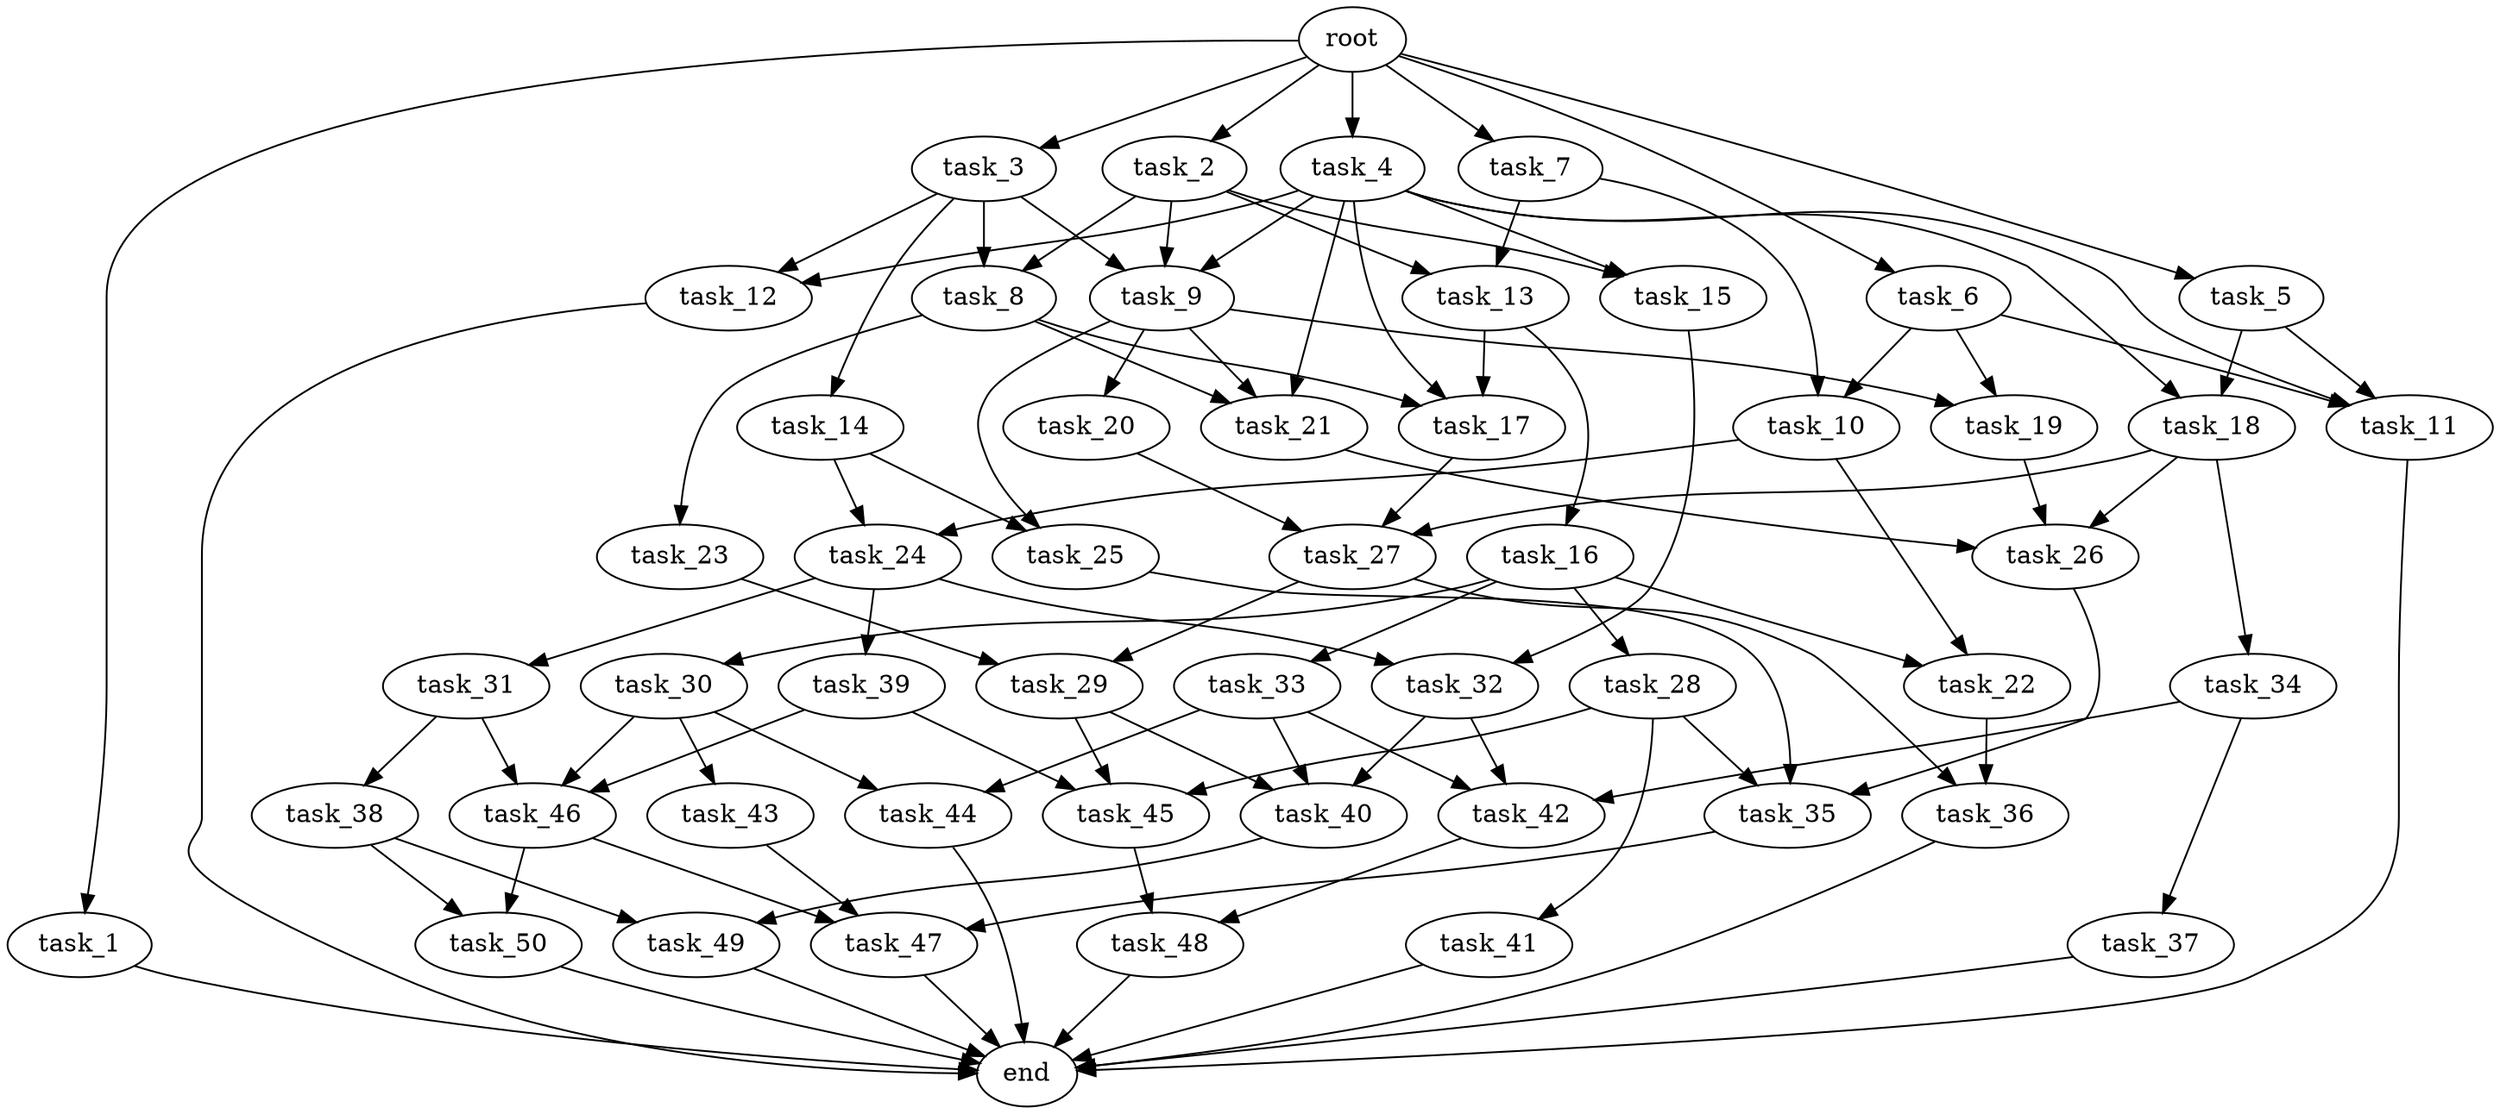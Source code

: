 digraph G {
  root [size="0.000000e+00"];
  task_1 [size="1.454426e+10"];
  task_2 [size="4.414278e+10"];
  task_3 [size="5.912033e+10"];
  task_4 [size="9.726149e+09"];
  task_5 [size="1.166483e+10"];
  task_6 [size="6.915053e+10"];
  task_7 [size="5.684807e+09"];
  task_8 [size="7.011644e+10"];
  task_9 [size="3.720076e+10"];
  task_10 [size="6.930122e+10"];
  task_11 [size="7.091323e+09"];
  task_12 [size="5.342787e+10"];
  task_13 [size="4.104174e+10"];
  task_14 [size="4.243485e+10"];
  task_15 [size="5.117274e+10"];
  task_16 [size="5.539476e+10"];
  task_17 [size="9.954661e+10"];
  task_18 [size="3.215749e+10"];
  task_19 [size="2.224503e+10"];
  task_20 [size="1.660282e+10"];
  task_21 [size="2.428386e+10"];
  task_22 [size="8.267701e+10"];
  task_23 [size="4.121087e+10"];
  task_24 [size="5.001301e+10"];
  task_25 [size="2.097237e+10"];
  task_26 [size="8.187524e+10"];
  task_27 [size="4.540144e+10"];
  task_28 [size="6.944772e+10"];
  task_29 [size="6.508693e+10"];
  task_30 [size="6.932107e+10"];
  task_31 [size="8.514363e+10"];
  task_32 [size="8.413293e+08"];
  task_33 [size="7.593836e+10"];
  task_34 [size="8.847613e+10"];
  task_35 [size="1.478819e+10"];
  task_36 [size="8.584402e+10"];
  task_37 [size="2.647708e+10"];
  task_38 [size="3.462308e+10"];
  task_39 [size="9.678089e+10"];
  task_40 [size="4.953905e+10"];
  task_41 [size="9.324342e+10"];
  task_42 [size="8.751035e+08"];
  task_43 [size="8.515770e+10"];
  task_44 [size="2.965771e+10"];
  task_45 [size="8.262517e+10"];
  task_46 [size="8.226537e+10"];
  task_47 [size="5.170899e+10"];
  task_48 [size="8.843823e+10"];
  task_49 [size="4.843213e+10"];
  task_50 [size="7.917057e+10"];
  end [size="0.000000e+00"];

  root -> task_1 [size="1.000000e-12"];
  root -> task_2 [size="1.000000e-12"];
  root -> task_3 [size="1.000000e-12"];
  root -> task_4 [size="1.000000e-12"];
  root -> task_5 [size="1.000000e-12"];
  root -> task_6 [size="1.000000e-12"];
  root -> task_7 [size="1.000000e-12"];
  task_1 -> end [size="1.000000e-12"];
  task_2 -> task_8 [size="3.505822e+08"];
  task_2 -> task_9 [size="1.240025e+08"];
  task_2 -> task_13 [size="2.052087e+08"];
  task_2 -> task_15 [size="2.558637e+08"];
  task_3 -> task_8 [size="3.505822e+08"];
  task_3 -> task_9 [size="1.240025e+08"];
  task_3 -> task_12 [size="2.671394e+08"];
  task_3 -> task_14 [size="4.243485e+08"];
  task_4 -> task_9 [size="1.240025e+08"];
  task_4 -> task_11 [size="2.363774e+07"];
  task_4 -> task_12 [size="2.671394e+08"];
  task_4 -> task_15 [size="2.558637e+08"];
  task_4 -> task_17 [size="3.318220e+08"];
  task_4 -> task_18 [size="1.607874e+08"];
  task_4 -> task_21 [size="8.094620e+07"];
  task_5 -> task_11 [size="2.363774e+07"];
  task_5 -> task_18 [size="1.607874e+08"];
  task_6 -> task_10 [size="3.465061e+08"];
  task_6 -> task_11 [size="2.363774e+07"];
  task_6 -> task_19 [size="1.112251e+08"];
  task_7 -> task_10 [size="3.465061e+08"];
  task_7 -> task_13 [size="2.052087e+08"];
  task_8 -> task_17 [size="3.318220e+08"];
  task_8 -> task_21 [size="8.094620e+07"];
  task_8 -> task_23 [size="4.121087e+08"];
  task_9 -> task_19 [size="1.112251e+08"];
  task_9 -> task_20 [size="1.660282e+08"];
  task_9 -> task_21 [size="8.094620e+07"];
  task_9 -> task_25 [size="1.048619e+08"];
  task_10 -> task_22 [size="4.133851e+08"];
  task_10 -> task_24 [size="2.500650e+08"];
  task_11 -> end [size="1.000000e-12"];
  task_12 -> end [size="1.000000e-12"];
  task_13 -> task_16 [size="5.539476e+08"];
  task_13 -> task_17 [size="3.318220e+08"];
  task_14 -> task_24 [size="2.500650e+08"];
  task_14 -> task_25 [size="1.048619e+08"];
  task_15 -> task_32 [size="4.206646e+06"];
  task_16 -> task_22 [size="4.133851e+08"];
  task_16 -> task_28 [size="6.944772e+08"];
  task_16 -> task_30 [size="6.932107e+08"];
  task_16 -> task_33 [size="7.593836e+08"];
  task_17 -> task_27 [size="1.513381e+08"];
  task_18 -> task_26 [size="2.729175e+08"];
  task_18 -> task_27 [size="1.513381e+08"];
  task_18 -> task_34 [size="8.847613e+08"];
  task_19 -> task_26 [size="2.729175e+08"];
  task_20 -> task_27 [size="1.513381e+08"];
  task_21 -> task_26 [size="2.729175e+08"];
  task_22 -> task_36 [size="4.292201e+08"];
  task_23 -> task_29 [size="3.254347e+08"];
  task_24 -> task_31 [size="8.514363e+08"];
  task_24 -> task_32 [size="4.206646e+06"];
  task_24 -> task_39 [size="9.678089e+08"];
  task_25 -> task_35 [size="4.929398e+07"];
  task_26 -> task_35 [size="4.929398e+07"];
  task_27 -> task_29 [size="3.254347e+08"];
  task_27 -> task_36 [size="4.292201e+08"];
  task_28 -> task_35 [size="4.929398e+07"];
  task_28 -> task_41 [size="9.324342e+08"];
  task_28 -> task_45 [size="2.754172e+08"];
  task_29 -> task_40 [size="1.651302e+08"];
  task_29 -> task_45 [size="2.754172e+08"];
  task_30 -> task_43 [size="8.515770e+08"];
  task_30 -> task_44 [size="1.482885e+08"];
  task_30 -> task_46 [size="2.742179e+08"];
  task_31 -> task_38 [size="3.462308e+08"];
  task_31 -> task_46 [size="2.742179e+08"];
  task_32 -> task_40 [size="1.651302e+08"];
  task_32 -> task_42 [size="2.917012e+06"];
  task_33 -> task_40 [size="1.651302e+08"];
  task_33 -> task_42 [size="2.917012e+06"];
  task_33 -> task_44 [size="1.482885e+08"];
  task_34 -> task_37 [size="2.647708e+08"];
  task_34 -> task_42 [size="2.917012e+06"];
  task_35 -> task_47 [size="1.723633e+08"];
  task_36 -> end [size="1.000000e-12"];
  task_37 -> end [size="1.000000e-12"];
  task_38 -> task_49 [size="2.421606e+08"];
  task_38 -> task_50 [size="3.958528e+08"];
  task_39 -> task_45 [size="2.754172e+08"];
  task_39 -> task_46 [size="2.742179e+08"];
  task_40 -> task_49 [size="2.421606e+08"];
  task_41 -> end [size="1.000000e-12"];
  task_42 -> task_48 [size="4.421912e+08"];
  task_43 -> task_47 [size="1.723633e+08"];
  task_44 -> end [size="1.000000e-12"];
  task_45 -> task_48 [size="4.421912e+08"];
  task_46 -> task_47 [size="1.723633e+08"];
  task_46 -> task_50 [size="3.958528e+08"];
  task_47 -> end [size="1.000000e-12"];
  task_48 -> end [size="1.000000e-12"];
  task_49 -> end [size="1.000000e-12"];
  task_50 -> end [size="1.000000e-12"];
}
